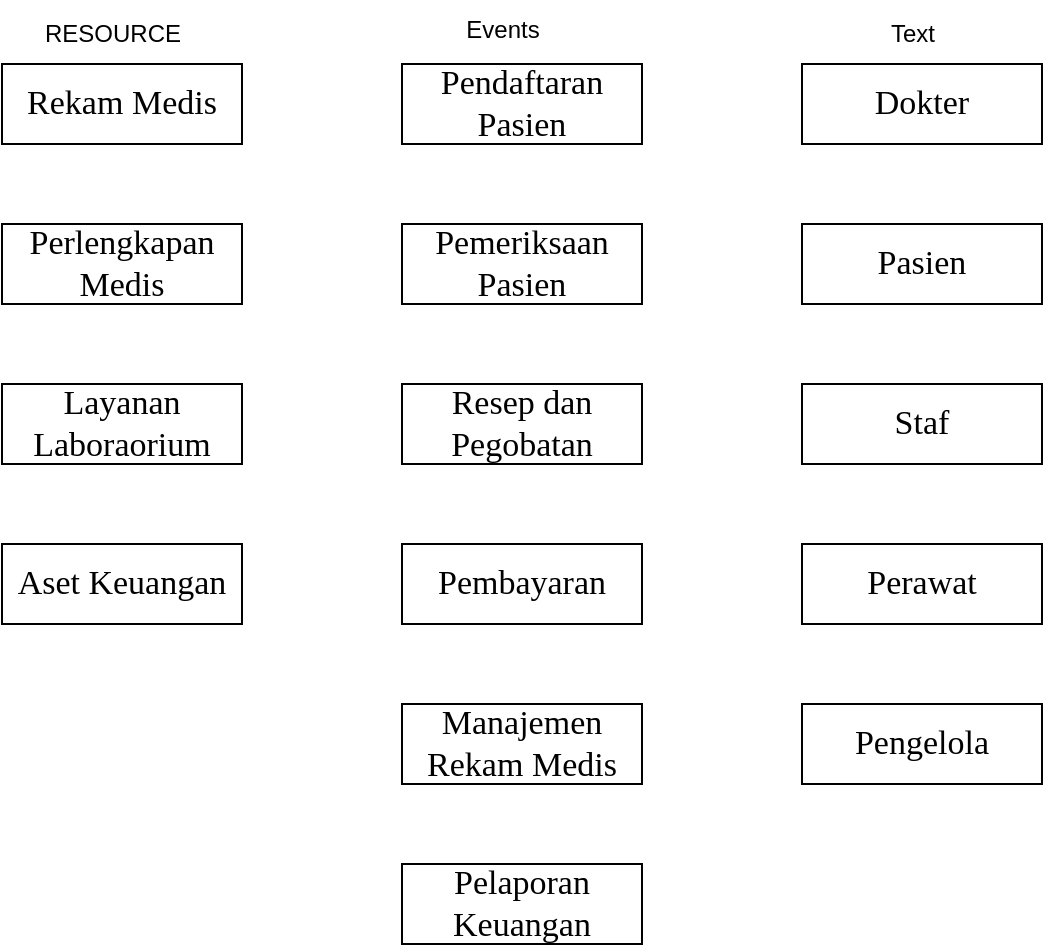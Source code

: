 <mxfile version="24.7.14">
  <diagram name="Halaman-1" id="00ovUJ1NheK7mZkcq8uC">
    <mxGraphModel dx="794" dy="432" grid="1" gridSize="10" guides="1" tooltips="1" connect="1" arrows="1" fold="1" page="1" pageScale="1" pageWidth="827" pageHeight="1169" math="0" shadow="0">
      <root>
        <mxCell id="0" />
        <mxCell id="1" parent="0" />
        <mxCell id="pdnsB1Ke9c1y5z3ZJbA7-1" value="&lt;font style=&quot;font-size: 17px;&quot;&gt;Rekam Medis&lt;br&gt;&lt;/font&gt;" style="rounded=0;whiteSpace=wrap;html=1;fontFamily=Garamond;" vertex="1" parent="1">
          <mxGeometry x="80" y="120" width="120" height="40" as="geometry" />
        </mxCell>
        <mxCell id="pdnsB1Ke9c1y5z3ZJbA7-3" value="RESOURCE" style="text;html=1;align=center;verticalAlign=middle;resizable=0;points=[];autosize=1;strokeColor=none;fillColor=none;" vertex="1" parent="1">
          <mxGeometry x="90" y="90" width="90" height="30" as="geometry" />
        </mxCell>
        <mxCell id="pdnsB1Ke9c1y5z3ZJbA7-4" value="&lt;font style=&quot;font-size: 17px;&quot;&gt;Perlengkapan Medis&lt;br&gt;&lt;/font&gt;" style="rounded=0;whiteSpace=wrap;html=1;fontFamily=Garamond;" vertex="1" parent="1">
          <mxGeometry x="80" y="200" width="120" height="40" as="geometry" />
        </mxCell>
        <mxCell id="pdnsB1Ke9c1y5z3ZJbA7-5" value="&lt;font style=&quot;font-size: 17px;&quot;&gt;Layanan Laboraorium&lt;br&gt;&lt;/font&gt;" style="rounded=0;whiteSpace=wrap;html=1;fontFamily=Garamond;" vertex="1" parent="1">
          <mxGeometry x="80" y="280" width="120" height="40" as="geometry" />
        </mxCell>
        <mxCell id="pdnsB1Ke9c1y5z3ZJbA7-6" value="&lt;font style=&quot;font-size: 17px;&quot;&gt;Aset Keuangan&lt;br&gt;&lt;/font&gt;" style="rounded=0;whiteSpace=wrap;html=1;fontFamily=Garamond;" vertex="1" parent="1">
          <mxGeometry x="80" y="360" width="120" height="40" as="geometry" />
        </mxCell>
        <mxCell id="pdnsB1Ke9c1y5z3ZJbA7-7" value="Events" style="text;html=1;align=center;verticalAlign=middle;resizable=0;points=[];autosize=1;strokeColor=none;fillColor=none;" vertex="1" parent="1">
          <mxGeometry x="300" y="88" width="60" height="30" as="geometry" />
        </mxCell>
        <mxCell id="pdnsB1Ke9c1y5z3ZJbA7-8" value="&lt;font style=&quot;font-size: 17px;&quot;&gt;Pendaftaran Pasien&lt;/font&gt;" style="rounded=0;whiteSpace=wrap;html=1;fontFamily=Garamond;" vertex="1" parent="1">
          <mxGeometry x="280" y="120" width="120" height="40" as="geometry" />
        </mxCell>
        <mxCell id="pdnsB1Ke9c1y5z3ZJbA7-9" value="&lt;font style=&quot;font-size: 17px;&quot;&gt;Pemeriksaan Pasien&lt;/font&gt;" style="rounded=0;whiteSpace=wrap;html=1;fontFamily=Garamond;" vertex="1" parent="1">
          <mxGeometry x="280" y="200" width="120" height="40" as="geometry" />
        </mxCell>
        <mxCell id="pdnsB1Ke9c1y5z3ZJbA7-10" value="&lt;font style=&quot;font-size: 17px;&quot;&gt;Resep dan Pegobatan&lt;/font&gt;" style="rounded=0;whiteSpace=wrap;html=1;fontFamily=Garamond;" vertex="1" parent="1">
          <mxGeometry x="280" y="280" width="120" height="40" as="geometry" />
        </mxCell>
        <mxCell id="pdnsB1Ke9c1y5z3ZJbA7-11" value="&lt;font style=&quot;font-size: 17px;&quot;&gt;Pembayaran&lt;/font&gt;" style="rounded=0;whiteSpace=wrap;html=1;fontFamily=Garamond;" vertex="1" parent="1">
          <mxGeometry x="280" y="360" width="120" height="40" as="geometry" />
        </mxCell>
        <mxCell id="pdnsB1Ke9c1y5z3ZJbA7-12" value="Text" style="text;html=1;align=center;verticalAlign=middle;resizable=0;points=[];autosize=1;strokeColor=none;fillColor=none;" vertex="1" parent="1">
          <mxGeometry x="510" y="90" width="50" height="30" as="geometry" />
        </mxCell>
        <mxCell id="pdnsB1Ke9c1y5z3ZJbA7-13" value="&lt;font style=&quot;font-size: 17px;&quot;&gt;Dokter &lt;br&gt;&lt;/font&gt;" style="rounded=0;whiteSpace=wrap;html=1;fontFamily=Garamond;" vertex="1" parent="1">
          <mxGeometry x="480" y="120" width="120" height="40" as="geometry" />
        </mxCell>
        <mxCell id="pdnsB1Ke9c1y5z3ZJbA7-14" value="&lt;font style=&quot;font-size: 17px;&quot;&gt;Pasien&lt;/font&gt;" style="rounded=0;whiteSpace=wrap;html=1;fontFamily=Garamond;" vertex="1" parent="1">
          <mxGeometry x="480" y="200" width="120" height="40" as="geometry" />
        </mxCell>
        <mxCell id="pdnsB1Ke9c1y5z3ZJbA7-15" value="&lt;font style=&quot;font-size: 17px;&quot;&gt;Pengelola&lt;/font&gt;" style="rounded=0;whiteSpace=wrap;html=1;fontFamily=Garamond;" vertex="1" parent="1">
          <mxGeometry x="480" y="440" width="120" height="40" as="geometry" />
        </mxCell>
        <mxCell id="pdnsB1Ke9c1y5z3ZJbA7-16" value="&lt;font style=&quot;font-size: 17px;&quot;&gt;Perawat&lt;/font&gt;" style="rounded=0;whiteSpace=wrap;html=1;fontFamily=Garamond;" vertex="1" parent="1">
          <mxGeometry x="480" y="360" width="120" height="40" as="geometry" />
        </mxCell>
        <mxCell id="pdnsB1Ke9c1y5z3ZJbA7-17" value="&lt;font style=&quot;font-size: 17px;&quot;&gt;Staf&lt;/font&gt;" style="rounded=0;whiteSpace=wrap;html=1;fontFamily=Garamond;" vertex="1" parent="1">
          <mxGeometry x="480" y="280" width="120" height="40" as="geometry" />
        </mxCell>
        <mxCell id="pdnsB1Ke9c1y5z3ZJbA7-18" value="&lt;font style=&quot;font-size: 17px;&quot;&gt;Manajemen Rekam Medis&lt;br&gt;&lt;/font&gt;" style="rounded=0;whiteSpace=wrap;html=1;fontFamily=Garamond;" vertex="1" parent="1">
          <mxGeometry x="280" y="440" width="120" height="40" as="geometry" />
        </mxCell>
        <mxCell id="pdnsB1Ke9c1y5z3ZJbA7-19" value="&lt;font style=&quot;font-size: 17px;&quot;&gt;Pelaporan Keuangan&lt;br&gt;&lt;/font&gt;" style="rounded=0;whiteSpace=wrap;html=1;fontFamily=Garamond;" vertex="1" parent="1">
          <mxGeometry x="280" y="520" width="120" height="40" as="geometry" />
        </mxCell>
      </root>
    </mxGraphModel>
  </diagram>
</mxfile>
